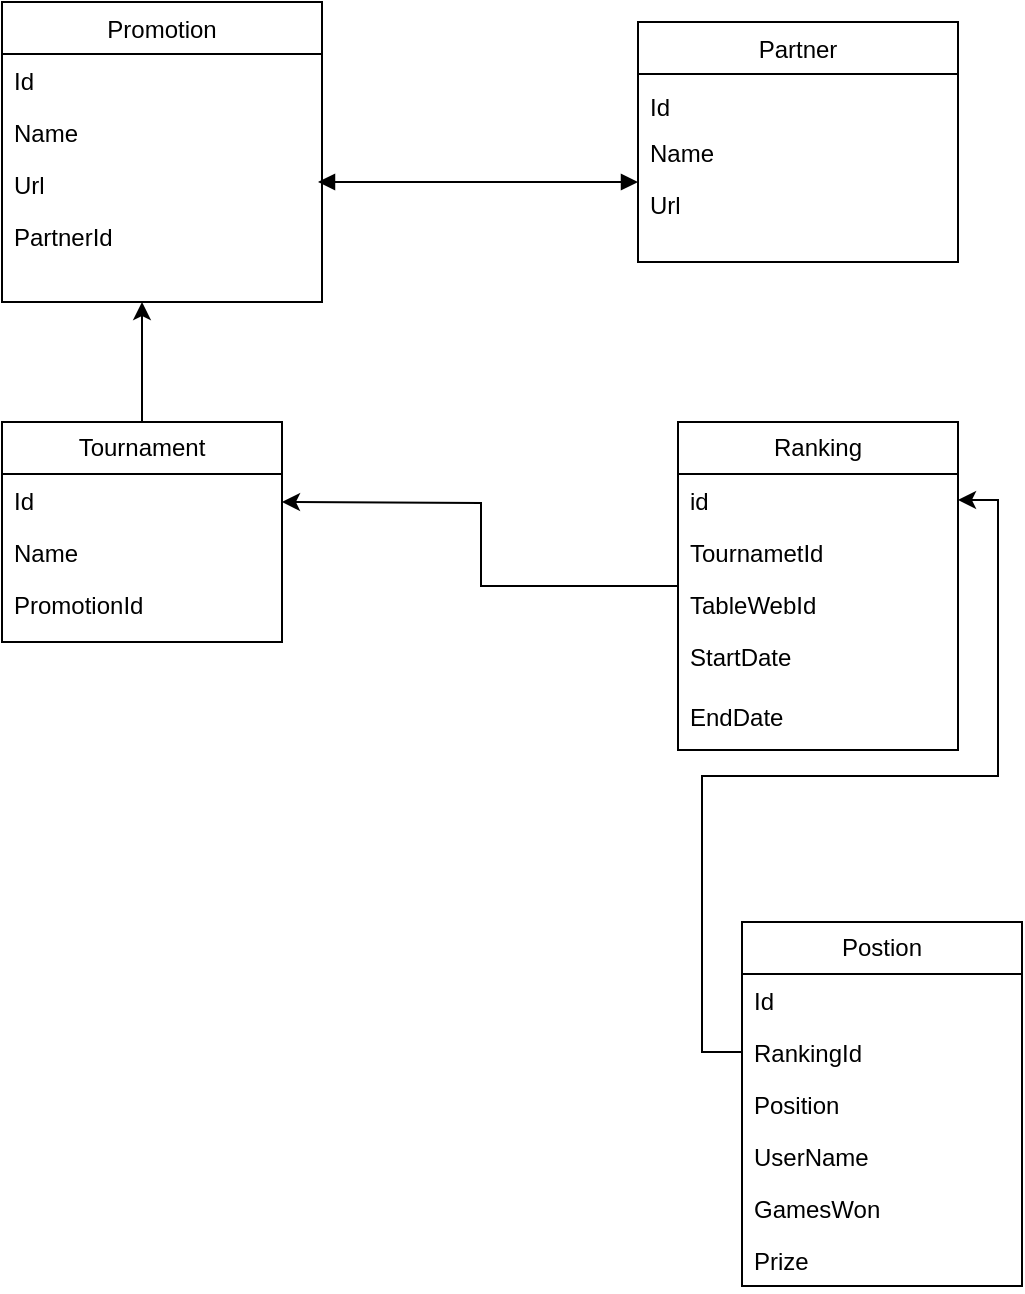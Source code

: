 <mxfile version="21.3.2" type="github">
  <diagram id="C5RBs43oDa-KdzZeNtuy" name="Page-1">
    <mxGraphModel dx="1434" dy="769" grid="1" gridSize="10" guides="1" tooltips="1" connect="1" arrows="1" fold="1" page="1" pageScale="1" pageWidth="827" pageHeight="1169" math="0" shadow="0">
      <root>
        <mxCell id="WIyWlLk6GJQsqaUBKTNV-0" />
        <mxCell id="WIyWlLk6GJQsqaUBKTNV-1" parent="WIyWlLk6GJQsqaUBKTNV-0" />
        <mxCell id="zkfFHV4jXpPFQw0GAbJ--17" value="Partner" style="swimlane;fontStyle=0;align=center;verticalAlign=top;childLayout=stackLayout;horizontal=1;startSize=26;horizontalStack=0;resizeParent=1;resizeLast=0;collapsible=1;marginBottom=0;rounded=0;shadow=0;strokeWidth=1;" parent="WIyWlLk6GJQsqaUBKTNV-1" vertex="1">
          <mxGeometry x="508" y="120" width="160" height="120" as="geometry">
            <mxRectangle x="550" y="140" width="160" height="26" as="alternateBounds" />
          </mxGeometry>
        </mxCell>
        <mxCell id="zkfFHV4jXpPFQw0GAbJ--18" value="Id" style="text;align=left;verticalAlign=bottom;spacingLeft=4;spacingRight=4;overflow=hidden;rotatable=0;points=[[0,0.5],[1,0.5]];portConstraint=eastwest;strokeColor=none;" parent="zkfFHV4jXpPFQw0GAbJ--17" vertex="1">
          <mxGeometry y="26" width="160" height="26" as="geometry" />
        </mxCell>
        <mxCell id="zkfFHV4jXpPFQw0GAbJ--19" value="Name" style="text;align=left;verticalAlign=top;spacingLeft=4;spacingRight=4;overflow=hidden;rotatable=0;points=[[0,0.5],[1,0.5]];portConstraint=eastwest;rounded=0;shadow=0;html=0;" parent="zkfFHV4jXpPFQw0GAbJ--17" vertex="1">
          <mxGeometry y="52" width="160" height="26" as="geometry" />
        </mxCell>
        <mxCell id="zkfFHV4jXpPFQw0GAbJ--20" value="Url" style="text;align=left;verticalAlign=top;spacingLeft=4;spacingRight=4;overflow=hidden;rotatable=0;points=[[0,0.5],[1,0.5]];portConstraint=eastwest;rounded=0;shadow=0;html=0;" parent="zkfFHV4jXpPFQw0GAbJ--17" vertex="1">
          <mxGeometry y="78" width="160" height="26" as="geometry" />
        </mxCell>
        <mxCell id="fbeXNlo2uII11yk1rjKD-1" value="Promotion" style="swimlane;fontStyle=0;align=center;verticalAlign=top;childLayout=stackLayout;horizontal=1;startSize=26;horizontalStack=0;resizeParent=1;resizeLast=0;collapsible=1;marginBottom=0;rounded=0;shadow=0;strokeWidth=1;" parent="WIyWlLk6GJQsqaUBKTNV-1" vertex="1">
          <mxGeometry x="190" y="110" width="160" height="150" as="geometry">
            <mxRectangle x="550" y="140" width="160" height="26" as="alternateBounds" />
          </mxGeometry>
        </mxCell>
        <mxCell id="fbeXNlo2uII11yk1rjKD-2" value="Id" style="text;align=left;verticalAlign=top;spacingLeft=4;spacingRight=4;overflow=hidden;rotatable=0;points=[[0,0.5],[1,0.5]];portConstraint=eastwest;" parent="fbeXNlo2uII11yk1rjKD-1" vertex="1">
          <mxGeometry y="26" width="160" height="26" as="geometry" />
        </mxCell>
        <mxCell id="fbeXNlo2uII11yk1rjKD-3" value="Name" style="text;align=left;verticalAlign=top;spacingLeft=4;spacingRight=4;overflow=hidden;rotatable=0;points=[[0,0.5],[1,0.5]];portConstraint=eastwest;rounded=0;shadow=0;html=0;" parent="fbeXNlo2uII11yk1rjKD-1" vertex="1">
          <mxGeometry y="52" width="160" height="26" as="geometry" />
        </mxCell>
        <mxCell id="fbeXNlo2uII11yk1rjKD-4" value="Url" style="text;align=left;verticalAlign=top;spacingLeft=4;spacingRight=4;overflow=hidden;rotatable=0;points=[[0,0.5],[1,0.5]];portConstraint=eastwest;rounded=0;shadow=0;html=0;" parent="fbeXNlo2uII11yk1rjKD-1" vertex="1">
          <mxGeometry y="78" width="160" height="26" as="geometry" />
        </mxCell>
        <mxCell id="fbeXNlo2uII11yk1rjKD-5" value="PartnerId" style="text;align=left;verticalAlign=top;spacingLeft=4;spacingRight=4;overflow=hidden;rotatable=0;points=[[0,0.5],[1,0.5]];portConstraint=eastwest;rounded=0;shadow=0;html=0;" parent="fbeXNlo2uII11yk1rjKD-1" vertex="1">
          <mxGeometry y="104" width="160" height="26" as="geometry" />
        </mxCell>
        <mxCell id="fbeXNlo2uII11yk1rjKD-17" style="edgeStyle=orthogonalEdgeStyle;rounded=0;orthogonalLoop=1;jettySize=auto;html=1;" parent="WIyWlLk6GJQsqaUBKTNV-1" source="fbeXNlo2uII11yk1rjKD-9" edge="1">
          <mxGeometry relative="1" as="geometry">
            <mxPoint x="260" y="260" as="targetPoint" />
          </mxGeometry>
        </mxCell>
        <mxCell id="fbeXNlo2uII11yk1rjKD-9" value="Tournament" style="swimlane;fontStyle=0;childLayout=stackLayout;horizontal=1;startSize=26;fillColor=none;horizontalStack=0;resizeParent=1;resizeParentMax=0;resizeLast=0;collapsible=1;marginBottom=0;whiteSpace=wrap;html=1;" parent="WIyWlLk6GJQsqaUBKTNV-1" vertex="1">
          <mxGeometry x="190" y="320" width="140" height="110" as="geometry">
            <mxRectangle x="200" y="320" width="100" height="30" as="alternateBounds" />
          </mxGeometry>
        </mxCell>
        <mxCell id="fbeXNlo2uII11yk1rjKD-10" value="Id" style="text;strokeColor=none;fillColor=none;align=left;verticalAlign=top;spacingLeft=4;spacingRight=4;overflow=hidden;rotatable=0;points=[[0,0.5],[1,0.5]];portConstraint=eastwest;whiteSpace=wrap;html=1;" parent="fbeXNlo2uII11yk1rjKD-9" vertex="1">
          <mxGeometry y="26" width="140" height="26" as="geometry" />
        </mxCell>
        <mxCell id="fbeXNlo2uII11yk1rjKD-11" value="Name" style="text;strokeColor=none;fillColor=none;align=left;verticalAlign=top;spacingLeft=4;spacingRight=4;overflow=hidden;rotatable=0;points=[[0,0.5],[1,0.5]];portConstraint=eastwest;whiteSpace=wrap;html=1;" parent="fbeXNlo2uII11yk1rjKD-9" vertex="1">
          <mxGeometry y="52" width="140" height="26" as="geometry" />
        </mxCell>
        <mxCell id="fbeXNlo2uII11yk1rjKD-12" value="PromotionId" style="text;strokeColor=none;fillColor=none;align=left;verticalAlign=top;spacingLeft=4;spacingRight=4;overflow=hidden;rotatable=0;points=[[0,0.5],[1,0.5]];portConstraint=eastwest;whiteSpace=wrap;html=1;" parent="fbeXNlo2uII11yk1rjKD-9" vertex="1">
          <mxGeometry y="78" width="140" height="32" as="geometry" />
        </mxCell>
        <mxCell id="fbeXNlo2uII11yk1rjKD-14" value="" style="endArrow=block;startArrow=block;endFill=1;startFill=1;html=1;rounded=0;" parent="WIyWlLk6GJQsqaUBKTNV-1" edge="1">
          <mxGeometry width="160" relative="1" as="geometry">
            <mxPoint x="348" y="200" as="sourcePoint" />
            <mxPoint x="508" y="200" as="targetPoint" />
          </mxGeometry>
        </mxCell>
        <mxCell id="MNKzbo34czanW5nM5OoP-0" style="edgeStyle=orthogonalEdgeStyle;rounded=0;orthogonalLoop=1;jettySize=auto;html=1;" parent="WIyWlLk6GJQsqaUBKTNV-1" source="fbeXNlo2uII11yk1rjKD-18" edge="1">
          <mxGeometry relative="1" as="geometry">
            <mxPoint x="330" y="360" as="targetPoint" />
          </mxGeometry>
        </mxCell>
        <mxCell id="fbeXNlo2uII11yk1rjKD-18" value="Ranking" style="swimlane;fontStyle=0;childLayout=stackLayout;horizontal=1;startSize=26;fillColor=none;horizontalStack=0;resizeParent=1;resizeParentMax=0;resizeLast=0;collapsible=1;marginBottom=0;whiteSpace=wrap;html=1;" parent="WIyWlLk6GJQsqaUBKTNV-1" vertex="1">
          <mxGeometry x="528" y="320" width="140" height="164" as="geometry" />
        </mxCell>
        <mxCell id="fbeXNlo2uII11yk1rjKD-19" value="id" style="text;strokeColor=none;fillColor=none;align=left;verticalAlign=top;spacingLeft=4;spacingRight=4;overflow=hidden;rotatable=0;points=[[0,0.5],[1,0.5]];portConstraint=eastwest;whiteSpace=wrap;html=1;" parent="fbeXNlo2uII11yk1rjKD-18" vertex="1">
          <mxGeometry y="26" width="140" height="26" as="geometry" />
        </mxCell>
        <mxCell id="fbeXNlo2uII11yk1rjKD-20" value="TournametId" style="text;strokeColor=none;fillColor=none;align=left;verticalAlign=top;spacingLeft=4;spacingRight=4;overflow=hidden;rotatable=0;points=[[0,0.5],[1,0.5]];portConstraint=eastwest;whiteSpace=wrap;html=1;" parent="fbeXNlo2uII11yk1rjKD-18" vertex="1">
          <mxGeometry y="52" width="140" height="26" as="geometry" />
        </mxCell>
        <mxCell id="fbeXNlo2uII11yk1rjKD-21" value="TableWebId" style="text;strokeColor=none;fillColor=none;align=left;verticalAlign=top;spacingLeft=4;spacingRight=4;overflow=hidden;rotatable=0;points=[[0,0.5],[1,0.5]];portConstraint=eastwest;whiteSpace=wrap;html=1;" parent="fbeXNlo2uII11yk1rjKD-18" vertex="1">
          <mxGeometry y="78" width="140" height="26" as="geometry" />
        </mxCell>
        <mxCell id="fbeXNlo2uII11yk1rjKD-15" value="StartDate" style="text;strokeColor=none;fillColor=none;align=left;verticalAlign=top;spacingLeft=4;spacingRight=4;overflow=hidden;rotatable=0;points=[[0,0.5],[1,0.5]];portConstraint=eastwest;whiteSpace=wrap;html=1;" parent="fbeXNlo2uII11yk1rjKD-18" vertex="1">
          <mxGeometry y="104" width="140" height="30" as="geometry" />
        </mxCell>
        <mxCell id="fbeXNlo2uII11yk1rjKD-16" value="EndDate" style="text;strokeColor=none;fillColor=none;align=left;verticalAlign=top;spacingLeft=4;spacingRight=4;overflow=hidden;rotatable=0;points=[[0,0.5],[1,0.5]];portConstraint=eastwest;whiteSpace=wrap;html=1;" parent="fbeXNlo2uII11yk1rjKD-18" vertex="1">
          <mxGeometry y="134" width="140" height="30" as="geometry" />
        </mxCell>
        <mxCell id="MNKzbo34czanW5nM5OoP-1" value="Postion" style="swimlane;fontStyle=0;childLayout=stackLayout;horizontal=1;startSize=26;fillColor=none;horizontalStack=0;resizeParent=1;resizeParentMax=0;resizeLast=0;collapsible=1;marginBottom=0;whiteSpace=wrap;html=1;" parent="WIyWlLk6GJQsqaUBKTNV-1" vertex="1">
          <mxGeometry x="560" y="570" width="140" height="182" as="geometry" />
        </mxCell>
        <mxCell id="MNKzbo34czanW5nM5OoP-2" value="Id" style="text;strokeColor=none;fillColor=none;align=left;verticalAlign=top;spacingLeft=4;spacingRight=4;overflow=hidden;rotatable=0;points=[[0,0.5],[1,0.5]];portConstraint=eastwest;whiteSpace=wrap;html=1;" parent="MNKzbo34czanW5nM5OoP-1" vertex="1">
          <mxGeometry y="26" width="140" height="26" as="geometry" />
        </mxCell>
        <mxCell id="MNKzbo34czanW5nM5OoP-4" value="RankingId" style="text;strokeColor=none;fillColor=none;align=left;verticalAlign=top;spacingLeft=4;spacingRight=4;overflow=hidden;rotatable=0;points=[[0,0.5],[1,0.5]];portConstraint=eastwest;whiteSpace=wrap;html=1;" parent="MNKzbo34czanW5nM5OoP-1" vertex="1">
          <mxGeometry y="52" width="140" height="26" as="geometry" />
        </mxCell>
        <mxCell id="MNKzbo34czanW5nM5OoP-5" value="Position" style="text;strokeColor=none;fillColor=none;align=left;verticalAlign=top;spacingLeft=4;spacingRight=4;overflow=hidden;rotatable=0;points=[[0,0.5],[1,0.5]];portConstraint=eastwest;whiteSpace=wrap;html=1;" parent="MNKzbo34czanW5nM5OoP-1" vertex="1">
          <mxGeometry y="78" width="140" height="26" as="geometry" />
        </mxCell>
        <mxCell id="MNKzbo34czanW5nM5OoP-6" value="UserName" style="text;strokeColor=none;fillColor=none;align=left;verticalAlign=top;spacingLeft=4;spacingRight=4;overflow=hidden;rotatable=0;points=[[0,0.5],[1,0.5]];portConstraint=eastwest;whiteSpace=wrap;html=1;" parent="MNKzbo34czanW5nM5OoP-1" vertex="1">
          <mxGeometry y="104" width="140" height="26" as="geometry" />
        </mxCell>
        <mxCell id="MNKzbo34czanW5nM5OoP-7" value="GamesWon" style="text;strokeColor=none;fillColor=none;align=left;verticalAlign=top;spacingLeft=4;spacingRight=4;overflow=hidden;rotatable=0;points=[[0,0.5],[1,0.5]];portConstraint=eastwest;whiteSpace=wrap;html=1;" parent="MNKzbo34czanW5nM5OoP-1" vertex="1">
          <mxGeometry y="130" width="140" height="26" as="geometry" />
        </mxCell>
        <mxCell id="MNKzbo34czanW5nM5OoP-8" value="Prize" style="text;strokeColor=none;fillColor=none;align=left;verticalAlign=top;spacingLeft=4;spacingRight=4;overflow=hidden;rotatable=0;points=[[0,0.5],[1,0.5]];portConstraint=eastwest;whiteSpace=wrap;html=1;" parent="MNKzbo34czanW5nM5OoP-1" vertex="1">
          <mxGeometry y="156" width="140" height="26" as="geometry" />
        </mxCell>
        <mxCell id="MNKzbo34czanW5nM5OoP-9" style="edgeStyle=orthogonalEdgeStyle;rounded=0;orthogonalLoop=1;jettySize=auto;html=1;exitX=0;exitY=0.5;exitDx=0;exitDy=0;" parent="WIyWlLk6GJQsqaUBKTNV-1" source="MNKzbo34czanW5nM5OoP-4" target="fbeXNlo2uII11yk1rjKD-19" edge="1">
          <mxGeometry relative="1" as="geometry" />
        </mxCell>
      </root>
    </mxGraphModel>
  </diagram>
</mxfile>
